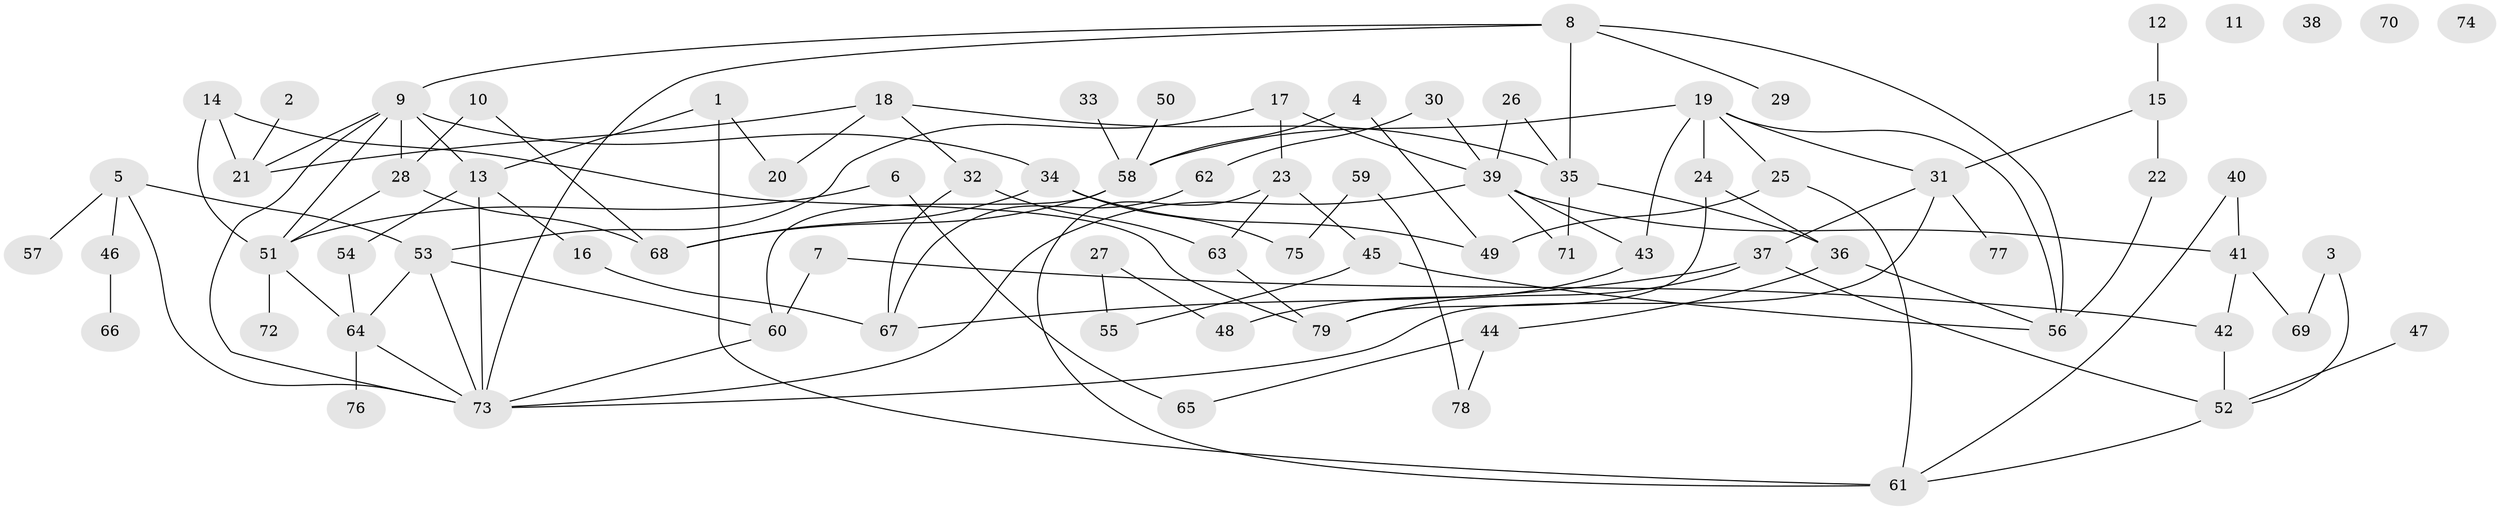 // coarse degree distribution, {6: 0.09090909090909091, 4: 0.18181818181818182, 1: 0.1590909090909091, 5: 0.18181818181818182, 3: 0.13636363636363635, 7: 0.045454545454545456, 2: 0.18181818181818182, 9: 0.022727272727272728}
// Generated by graph-tools (version 1.1) at 2025/35/03/04/25 23:35:49]
// undirected, 79 vertices, 117 edges
graph export_dot {
  node [color=gray90,style=filled];
  1;
  2;
  3;
  4;
  5;
  6;
  7;
  8;
  9;
  10;
  11;
  12;
  13;
  14;
  15;
  16;
  17;
  18;
  19;
  20;
  21;
  22;
  23;
  24;
  25;
  26;
  27;
  28;
  29;
  30;
  31;
  32;
  33;
  34;
  35;
  36;
  37;
  38;
  39;
  40;
  41;
  42;
  43;
  44;
  45;
  46;
  47;
  48;
  49;
  50;
  51;
  52;
  53;
  54;
  55;
  56;
  57;
  58;
  59;
  60;
  61;
  62;
  63;
  64;
  65;
  66;
  67;
  68;
  69;
  70;
  71;
  72;
  73;
  74;
  75;
  76;
  77;
  78;
  79;
  1 -- 13;
  1 -- 20;
  1 -- 61;
  2 -- 21;
  3 -- 52;
  3 -- 69;
  4 -- 49;
  4 -- 58;
  5 -- 46;
  5 -- 53;
  5 -- 57;
  5 -- 73;
  6 -- 51;
  6 -- 65;
  7 -- 42;
  7 -- 60;
  8 -- 9;
  8 -- 29;
  8 -- 35;
  8 -- 56;
  8 -- 73;
  9 -- 13;
  9 -- 21;
  9 -- 28;
  9 -- 34;
  9 -- 51;
  9 -- 73;
  10 -- 28;
  10 -- 68;
  12 -- 15;
  13 -- 16;
  13 -- 54;
  13 -- 73;
  14 -- 21;
  14 -- 51;
  14 -- 79;
  15 -- 22;
  15 -- 31;
  16 -- 67;
  17 -- 23;
  17 -- 39;
  17 -- 53;
  18 -- 20;
  18 -- 21;
  18 -- 32;
  18 -- 35;
  19 -- 24;
  19 -- 25;
  19 -- 31;
  19 -- 43;
  19 -- 56;
  19 -- 58;
  22 -- 56;
  23 -- 45;
  23 -- 61;
  23 -- 63;
  24 -- 36;
  24 -- 79;
  25 -- 49;
  25 -- 61;
  26 -- 35;
  26 -- 39;
  27 -- 48;
  27 -- 55;
  28 -- 51;
  28 -- 68;
  30 -- 39;
  30 -- 62;
  31 -- 37;
  31 -- 73;
  31 -- 77;
  32 -- 63;
  32 -- 67;
  33 -- 58;
  34 -- 49;
  34 -- 68;
  34 -- 75;
  35 -- 36;
  35 -- 71;
  36 -- 44;
  36 -- 56;
  37 -- 52;
  37 -- 67;
  37 -- 79;
  39 -- 41;
  39 -- 43;
  39 -- 71;
  39 -- 73;
  40 -- 41;
  40 -- 61;
  41 -- 42;
  41 -- 69;
  42 -- 52;
  43 -- 48;
  44 -- 65;
  44 -- 78;
  45 -- 55;
  45 -- 56;
  46 -- 66;
  47 -- 52;
  50 -- 58;
  51 -- 64;
  51 -- 72;
  52 -- 61;
  53 -- 60;
  53 -- 64;
  53 -- 73;
  54 -- 64;
  58 -- 60;
  58 -- 68;
  59 -- 75;
  59 -- 78;
  60 -- 73;
  62 -- 67;
  63 -- 79;
  64 -- 73;
  64 -- 76;
}
